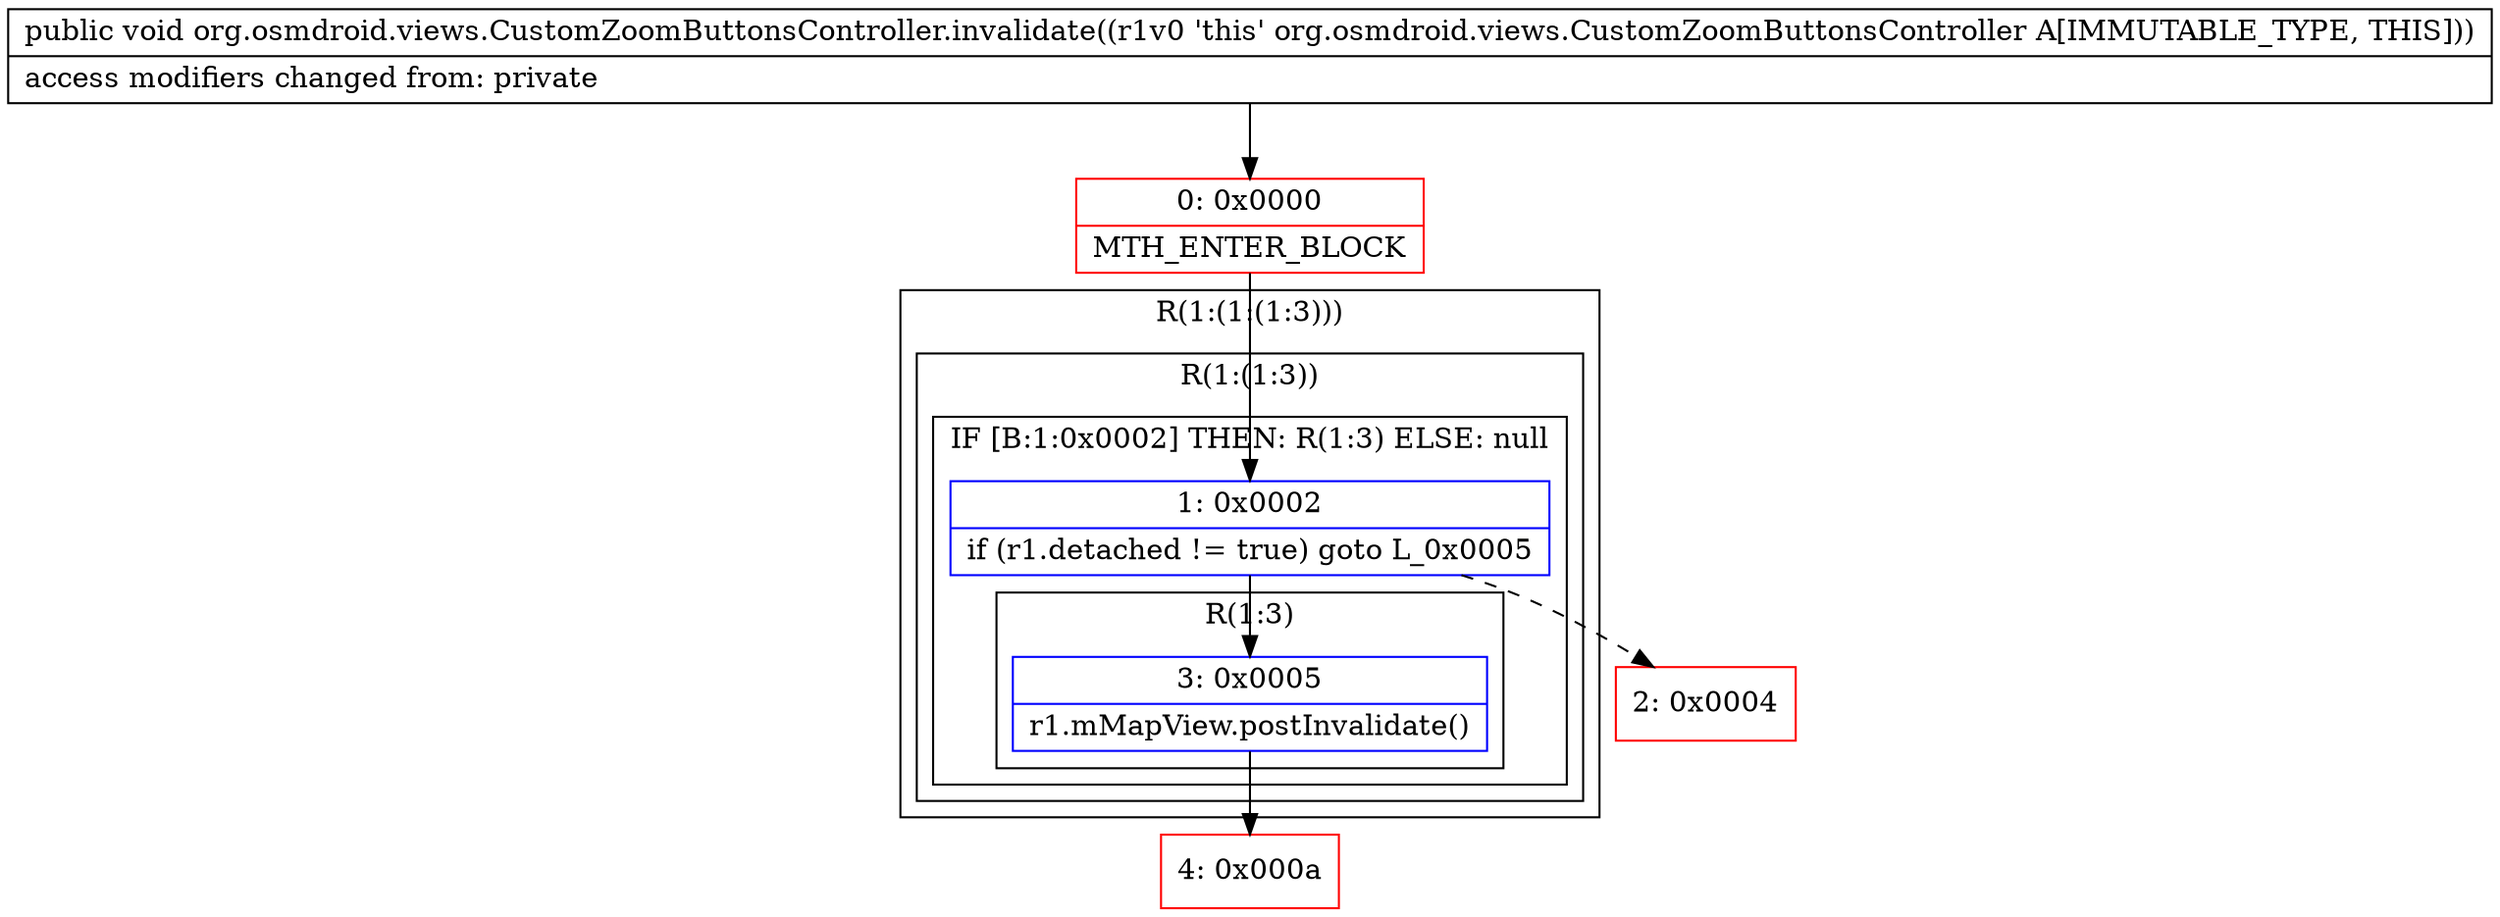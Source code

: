 digraph "CFG fororg.osmdroid.views.CustomZoomButtonsController.invalidate()V" {
subgraph cluster_Region_1661132121 {
label = "R(1:(1:(1:3)))";
node [shape=record,color=blue];
subgraph cluster_Region_83504478 {
label = "R(1:(1:3))";
node [shape=record,color=blue];
subgraph cluster_IfRegion_605545532 {
label = "IF [B:1:0x0002] THEN: R(1:3) ELSE: null";
node [shape=record,color=blue];
Node_1 [shape=record,label="{1\:\ 0x0002|if (r1.detached != true) goto L_0x0005\l}"];
subgraph cluster_Region_1692799856 {
label = "R(1:3)";
node [shape=record,color=blue];
Node_3 [shape=record,label="{3\:\ 0x0005|r1.mMapView.postInvalidate()\l}"];
}
}
}
}
Node_0 [shape=record,color=red,label="{0\:\ 0x0000|MTH_ENTER_BLOCK\l}"];
Node_2 [shape=record,color=red,label="{2\:\ 0x0004}"];
Node_4 [shape=record,color=red,label="{4\:\ 0x000a}"];
MethodNode[shape=record,label="{public void org.osmdroid.views.CustomZoomButtonsController.invalidate((r1v0 'this' org.osmdroid.views.CustomZoomButtonsController A[IMMUTABLE_TYPE, THIS]))  | access modifiers changed from: private\l}"];
MethodNode -> Node_0;
Node_1 -> Node_2[style=dashed];
Node_1 -> Node_3;
Node_3 -> Node_4;
Node_0 -> Node_1;
}

